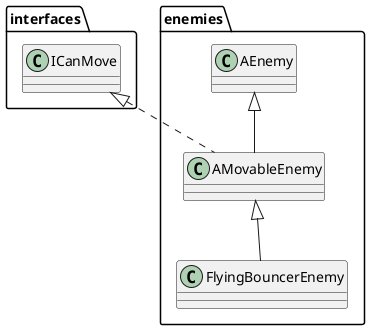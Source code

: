 @startuml
interfaces.ICanMove <|.. enemies.AMovableEnemy
enemies.AEnemy <|-- enemies.AMovableEnemy
enemies.AMovableEnemy <|-- enemies.FlyingBouncerEnemy
@enduml